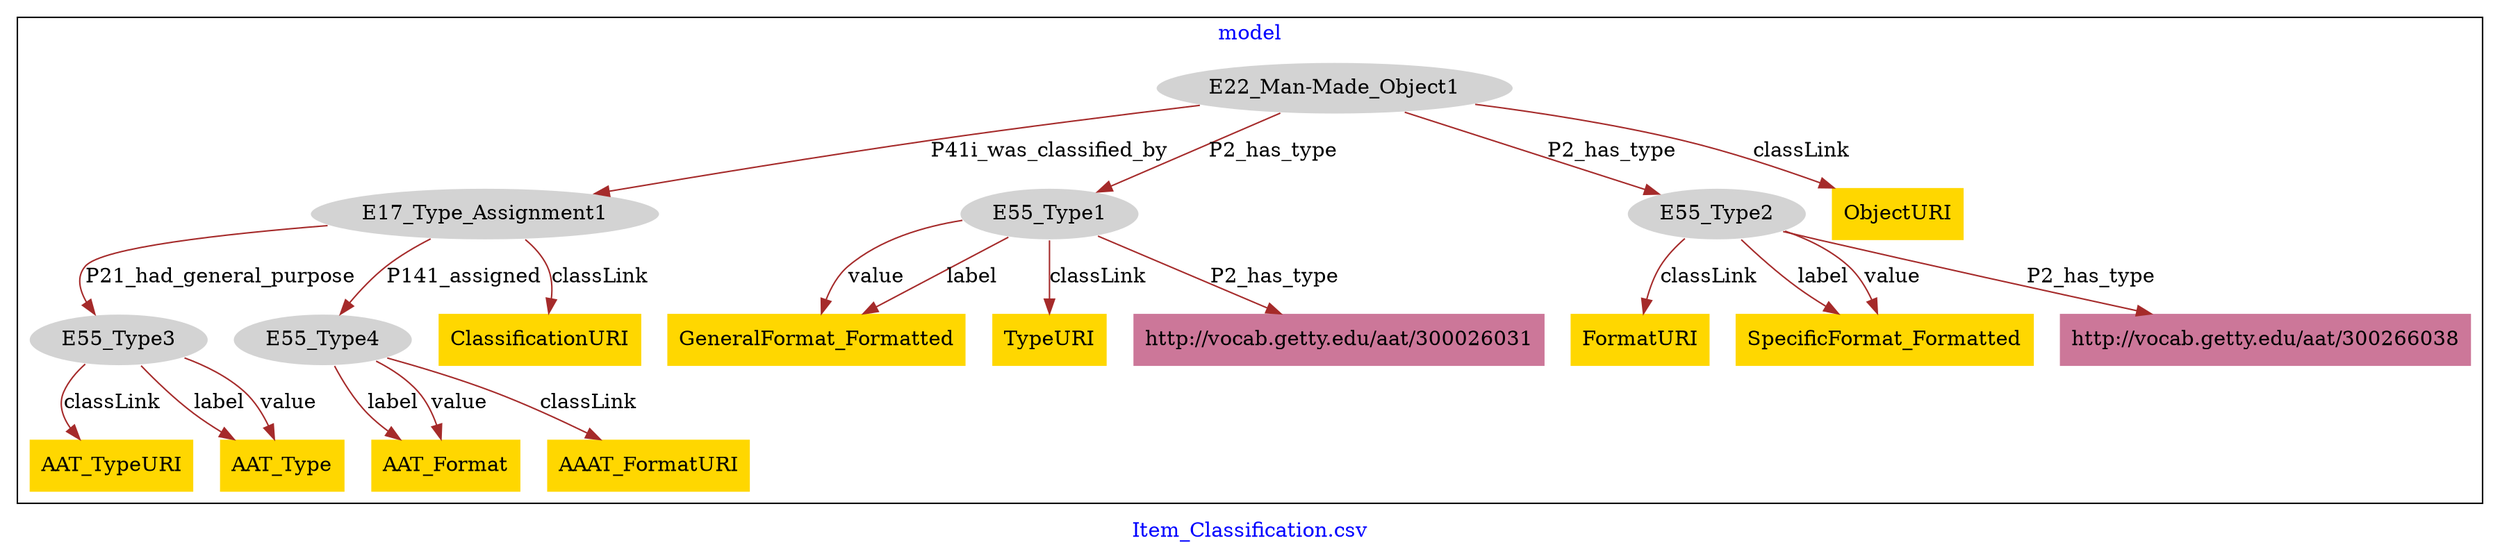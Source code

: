 digraph n0 {
fontcolor="blue"
remincross="true"
label="Item_Classification.csv"
subgraph cluster {
label="model"
n2[style="filled",color="white",fillcolor="lightgray",label="E17_Type_Assignment1"];
n3[style="filled",color="white",fillcolor="lightgray",label="E55_Type3"];
n4[style="filled",color="white",fillcolor="lightgray",label="E55_Type4"];
n5[style="filled",color="white",fillcolor="lightgray",label="E22_Man-Made_Object1"];
n6[style="filled",color="white",fillcolor="lightgray",label="E55_Type1"];
n7[style="filled",color="white",fillcolor="lightgray",label="E55_Type2"];
n8[shape="plaintext",style="filled",fillcolor="gold",label="GeneralFormat_Formatted"];
n9[shape="plaintext",style="filled",fillcolor="gold",label="AAT_Format"];
n10[shape="plaintext",style="filled",fillcolor="gold",label="AAAT_FormatURI"];
n11[shape="plaintext",style="filled",fillcolor="gold",label="ClassificationURI"];
n12[shape="plaintext",style="filled",fillcolor="gold",label="FormatURI"];
n13[shape="plaintext",style="filled",fillcolor="gold",label="TypeURI"];
n14[shape="plaintext",style="filled",fillcolor="gold",label="AAT_TypeURI"];
n15[shape="plaintext",style="filled",fillcolor="gold",label="ObjectURI"];
n16[shape="plaintext",style="filled",fillcolor="gold",label="SpecificFormat_Formatted"];
n17[shape="plaintext",style="filled",fillcolor="gold",label="AAT_Type"];
n18[shape="plaintext",style="filled",fillcolor="#CC7799",label="http://vocab.getty.edu/aat/300026031"];
n19[shape="plaintext",style="filled",fillcolor="#CC7799",label="http://vocab.getty.edu/aat/300266038"];
}
n2 -> n3[color="brown",fontcolor="black",label="P21_had_general_purpose"]
n2 -> n4[color="brown",fontcolor="black",label="P141_assigned"]
n5 -> n2[color="brown",fontcolor="black",label="P41i_was_classified_by"]
n5 -> n6[color="brown",fontcolor="black",label="P2_has_type"]
n5 -> n7[color="brown",fontcolor="black",label="P2_has_type"]
n6 -> n8[color="brown",fontcolor="black",label="value"]
n4 -> n9[color="brown",fontcolor="black",label="label"]
n4 -> n10[color="brown",fontcolor="black",label="classLink"]
n2 -> n11[color="brown",fontcolor="black",label="classLink"]
n7 -> n12[color="brown",fontcolor="black",label="classLink"]
n6 -> n13[color="brown",fontcolor="black",label="classLink"]
n3 -> n14[color="brown",fontcolor="black",label="classLink"]
n5 -> n15[color="brown",fontcolor="black",label="classLink"]
n7 -> n16[color="brown",fontcolor="black",label="label"]
n3 -> n17[color="brown",fontcolor="black",label="label"]
n3 -> n17[color="brown",fontcolor="black",label="value"]
n4 -> n9[color="brown",fontcolor="black",label="value"]
n7 -> n16[color="brown",fontcolor="black",label="value"]
n6 -> n18[color="brown",fontcolor="black",label="P2_has_type"]
n7 -> n19[color="brown",fontcolor="black",label="P2_has_type"]
n6 -> n8[color="brown",fontcolor="black",label="label"]
}
